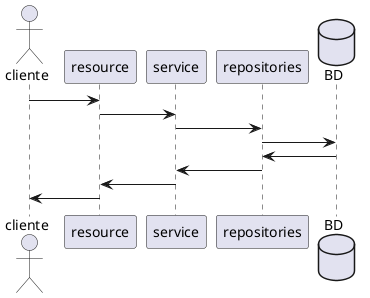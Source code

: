 'Hay que hacer un diagrama de secuencia y clase para cada elemento del CRUD

@startuml 

'Ejemplo
'


actor cliente


cliente -> resource:  
resource -> service: 

service -> repositories: 
database BD
repositories -> BD:  
repositories <- BD:  
service <- repositories:  
resource <- service:  
cliente <- resource:  

@enduml

